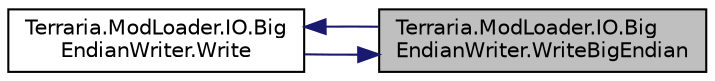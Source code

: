 digraph "Terraria.ModLoader.IO.BigEndianWriter.WriteBigEndian"
{
 // LATEX_PDF_SIZE
  edge [fontname="Helvetica",fontsize="10",labelfontname="Helvetica",labelfontsize="10"];
  node [fontname="Helvetica",fontsize="10",shape=record];
  rankdir="RL";
  Node1 [label="Terraria.ModLoader.IO.Big\lEndianWriter.WriteBigEndian",height=0.2,width=0.4,color="black", fillcolor="grey75", style="filled", fontcolor="black",tooltip=" "];
  Node1 -> Node2 [dir="back",color="midnightblue",fontsize="10",style="solid",fontname="Helvetica"];
  Node2 [label="Terraria.ModLoader.IO.Big\lEndianWriter.Write",height=0.2,width=0.4,color="black", fillcolor="white", style="filled",URL="$class_terraria_1_1_mod_loader_1_1_i_o_1_1_big_endian_writer.html#a76d1976f69a67e9a3dfc8a73cd3c998d",tooltip=" "];
  Node2 -> Node1 [dir="back",color="midnightblue",fontsize="10",style="solid",fontname="Helvetica"];
}
